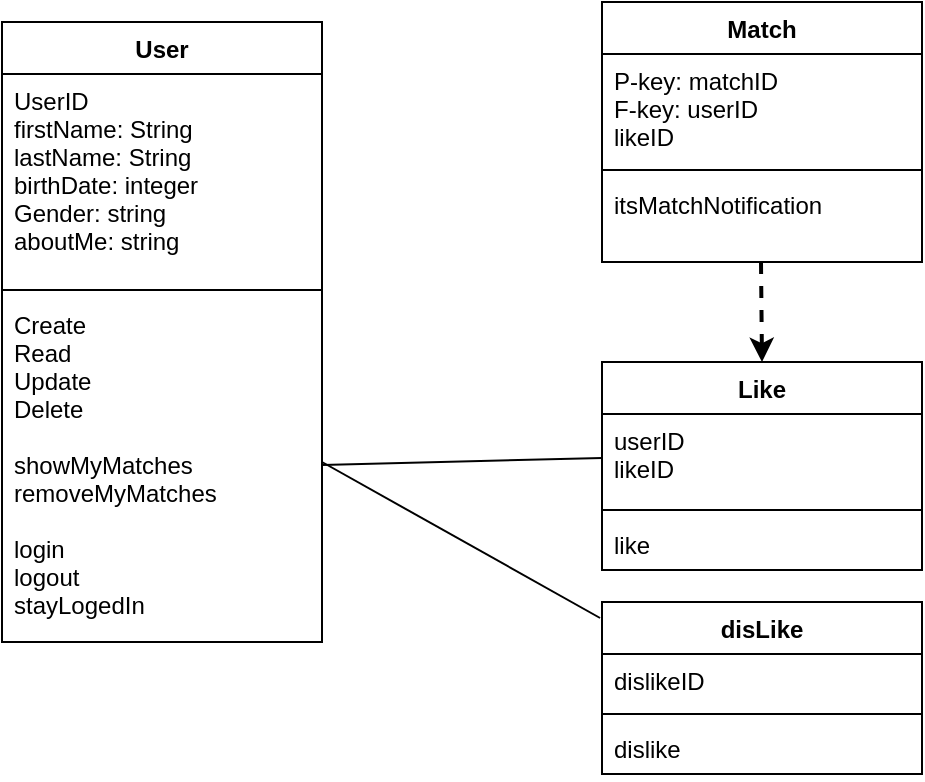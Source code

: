 <mxfile version="13.9.9" type="github">
  <diagram name="Page-1" id="c4acf3e9-155e-7222-9cf6-157b1a14988f">
    <mxGraphModel dx="933" dy="504" grid="1" gridSize="10" guides="1" tooltips="1" connect="1" arrows="1" fold="1" page="1" pageScale="1" pageWidth="850" pageHeight="1100" background="#ffffff" math="0" shadow="0">
      <root>
        <mxCell id="0" />
        <mxCell id="1" parent="0" />
        <mxCell id="ahDC9lvJqH9F_NShQrPi-1" value="User" style="swimlane;fontStyle=1;align=center;verticalAlign=top;childLayout=stackLayout;horizontal=1;startSize=26;horizontalStack=0;resizeParent=1;resizeParentMax=0;resizeLast=0;collapsible=1;marginBottom=0;" vertex="1" parent="1">
          <mxGeometry x="50" y="100" width="160" height="310" as="geometry" />
        </mxCell>
        <mxCell id="ahDC9lvJqH9F_NShQrPi-2" value="UserID&#xa;firstName: String&#xa;lastName: String&#xa;birthDate: integer&#xa;Gender: string&#xa;aboutMe: string&#xa;" style="text;strokeColor=none;fillColor=none;align=left;verticalAlign=top;spacingLeft=4;spacingRight=4;overflow=hidden;rotatable=0;points=[[0,0.5],[1,0.5]];portConstraint=eastwest;" vertex="1" parent="ahDC9lvJqH9F_NShQrPi-1">
          <mxGeometry y="26" width="160" height="104" as="geometry" />
        </mxCell>
        <mxCell id="ahDC9lvJqH9F_NShQrPi-3" value="" style="line;strokeWidth=1;fillColor=none;align=left;verticalAlign=middle;spacingTop=-1;spacingLeft=3;spacingRight=3;rotatable=0;labelPosition=right;points=[];portConstraint=eastwest;" vertex="1" parent="ahDC9lvJqH9F_NShQrPi-1">
          <mxGeometry y="130" width="160" height="8" as="geometry" />
        </mxCell>
        <mxCell id="ahDC9lvJqH9F_NShQrPi-4" value="Create&#xa;Read&#xa;Update&#xa;Delete&#xa;&#xa;showMyMatches&#xa;removeMyMatches&#xa;&#xa;login&#xa;logout&#xa;stayLogedIn&#xa;&#xa;" style="text;strokeColor=none;fillColor=none;align=left;verticalAlign=top;spacingLeft=4;spacingRight=4;overflow=hidden;rotatable=0;points=[[0,0.5],[1,0.5]];portConstraint=eastwest;" vertex="1" parent="ahDC9lvJqH9F_NShQrPi-1">
          <mxGeometry y="138" width="160" height="172" as="geometry" />
        </mxCell>
        <mxCell id="ahDC9lvJqH9F_NShQrPi-5" value="Match" style="swimlane;fontStyle=1;align=center;verticalAlign=top;childLayout=stackLayout;horizontal=1;startSize=26;horizontalStack=0;resizeParent=1;resizeParentMax=0;resizeLast=0;collapsible=1;marginBottom=0;" vertex="1" parent="1">
          <mxGeometry x="350" y="90" width="160" height="130" as="geometry" />
        </mxCell>
        <mxCell id="ahDC9lvJqH9F_NShQrPi-6" value="P-key: matchID&#xa;F-key: userID&#xa;likeID&#xa;" style="text;strokeColor=none;fillColor=none;align=left;verticalAlign=top;spacingLeft=4;spacingRight=4;overflow=hidden;rotatable=0;points=[[0,0.5],[1,0.5]];portConstraint=eastwest;" vertex="1" parent="ahDC9lvJqH9F_NShQrPi-5">
          <mxGeometry y="26" width="160" height="54" as="geometry" />
        </mxCell>
        <mxCell id="ahDC9lvJqH9F_NShQrPi-7" value="" style="line;strokeWidth=1;fillColor=none;align=left;verticalAlign=middle;spacingTop=-1;spacingLeft=3;spacingRight=3;rotatable=0;labelPosition=right;points=[];portConstraint=eastwest;" vertex="1" parent="ahDC9lvJqH9F_NShQrPi-5">
          <mxGeometry y="80" width="160" height="8" as="geometry" />
        </mxCell>
        <mxCell id="ahDC9lvJqH9F_NShQrPi-8" value="itsMatchNotification" style="text;strokeColor=none;fillColor=none;align=left;verticalAlign=top;spacingLeft=4;spacingRight=4;overflow=hidden;rotatable=0;points=[[0,0.5],[1,0.5]];portConstraint=eastwest;" vertex="1" parent="ahDC9lvJqH9F_NShQrPi-5">
          <mxGeometry y="88" width="160" height="42" as="geometry" />
        </mxCell>
        <mxCell id="ahDC9lvJqH9F_NShQrPi-9" value="Like" style="swimlane;fontStyle=1;align=center;verticalAlign=top;childLayout=stackLayout;horizontal=1;startSize=26;horizontalStack=0;resizeParent=1;resizeParentMax=0;resizeLast=0;collapsible=1;marginBottom=0;" vertex="1" parent="1">
          <mxGeometry x="350" y="270" width="160" height="104" as="geometry" />
        </mxCell>
        <mxCell id="ahDC9lvJqH9F_NShQrPi-10" value="userID&#xa;likeID" style="text;strokeColor=none;fillColor=none;align=left;verticalAlign=top;spacingLeft=4;spacingRight=4;overflow=hidden;rotatable=0;points=[[0,0.5],[1,0.5]];portConstraint=eastwest;" vertex="1" parent="ahDC9lvJqH9F_NShQrPi-9">
          <mxGeometry y="26" width="160" height="44" as="geometry" />
        </mxCell>
        <mxCell id="ahDC9lvJqH9F_NShQrPi-11" value="" style="line;strokeWidth=1;fillColor=none;align=left;verticalAlign=middle;spacingTop=-1;spacingLeft=3;spacingRight=3;rotatable=0;labelPosition=right;points=[];portConstraint=eastwest;" vertex="1" parent="ahDC9lvJqH9F_NShQrPi-9">
          <mxGeometry y="70" width="160" height="8" as="geometry" />
        </mxCell>
        <mxCell id="ahDC9lvJqH9F_NShQrPi-12" value="like" style="text;strokeColor=none;fillColor=none;align=left;verticalAlign=top;spacingLeft=4;spacingRight=4;overflow=hidden;rotatable=0;points=[[0,0.5],[1,0.5]];portConstraint=eastwest;" vertex="1" parent="ahDC9lvJqH9F_NShQrPi-9">
          <mxGeometry y="78" width="160" height="26" as="geometry" />
        </mxCell>
        <mxCell id="ahDC9lvJqH9F_NShQrPi-13" value="disLike" style="swimlane;fontStyle=1;align=center;verticalAlign=top;childLayout=stackLayout;horizontal=1;startSize=26;horizontalStack=0;resizeParent=1;resizeParentMax=0;resizeLast=0;collapsible=1;marginBottom=0;" vertex="1" parent="1">
          <mxGeometry x="350" y="390" width="160" height="86" as="geometry" />
        </mxCell>
        <mxCell id="ahDC9lvJqH9F_NShQrPi-14" value="dislikeID" style="text;strokeColor=none;fillColor=none;align=left;verticalAlign=top;spacingLeft=4;spacingRight=4;overflow=hidden;rotatable=0;points=[[0,0.5],[1,0.5]];portConstraint=eastwest;" vertex="1" parent="ahDC9lvJqH9F_NShQrPi-13">
          <mxGeometry y="26" width="160" height="26" as="geometry" />
        </mxCell>
        <mxCell id="ahDC9lvJqH9F_NShQrPi-15" value="" style="line;strokeWidth=1;fillColor=none;align=left;verticalAlign=middle;spacingTop=-1;spacingLeft=3;spacingRight=3;rotatable=0;labelPosition=right;points=[];portConstraint=eastwest;" vertex="1" parent="ahDC9lvJqH9F_NShQrPi-13">
          <mxGeometry y="52" width="160" height="8" as="geometry" />
        </mxCell>
        <mxCell id="ahDC9lvJqH9F_NShQrPi-16" value="dislike" style="text;strokeColor=none;fillColor=none;align=left;verticalAlign=top;spacingLeft=4;spacingRight=4;overflow=hidden;rotatable=0;points=[[0,0.5],[1,0.5]];portConstraint=eastwest;" vertex="1" parent="ahDC9lvJqH9F_NShQrPi-13">
          <mxGeometry y="60" width="160" height="26" as="geometry" />
        </mxCell>
        <mxCell id="ahDC9lvJqH9F_NShQrPi-19" value="" style="endArrow=classic;dashed=1;html=1;;strokeWidth=2;" edge="1" parent="1">
          <mxGeometry width="50" height="50" relative="1" as="geometry">
            <mxPoint x="429.5" y="220" as="sourcePoint" />
            <mxPoint x="430" y="270" as="targetPoint" />
            <Array as="points" />
          </mxGeometry>
        </mxCell>
        <mxCell id="ahDC9lvJqH9F_NShQrPi-27" value="" style="endArrow=none;html=1;strokeColor=#000000;entryX=0;entryY=0.5;entryDx=0;entryDy=0;" edge="1" parent="1" target="ahDC9lvJqH9F_NShQrPi-10">
          <mxGeometry width="50" height="50" relative="1" as="geometry">
            <mxPoint x="210" y="321.5" as="sourcePoint" />
            <mxPoint x="320" y="321.5" as="targetPoint" />
          </mxGeometry>
        </mxCell>
        <mxCell id="ahDC9lvJqH9F_NShQrPi-29" value="" style="endArrow=none;html=1;strokeColor=#000000;entryX=-0.006;entryY=0.093;entryDx=0;entryDy=0;entryPerimeter=0;" edge="1" parent="1" target="ahDC9lvJqH9F_NShQrPi-13">
          <mxGeometry width="50" height="50" relative="1" as="geometry">
            <mxPoint x="210" y="320" as="sourcePoint" />
            <mxPoint x="320" y="380" as="targetPoint" />
          </mxGeometry>
        </mxCell>
      </root>
    </mxGraphModel>
  </diagram>
</mxfile>

